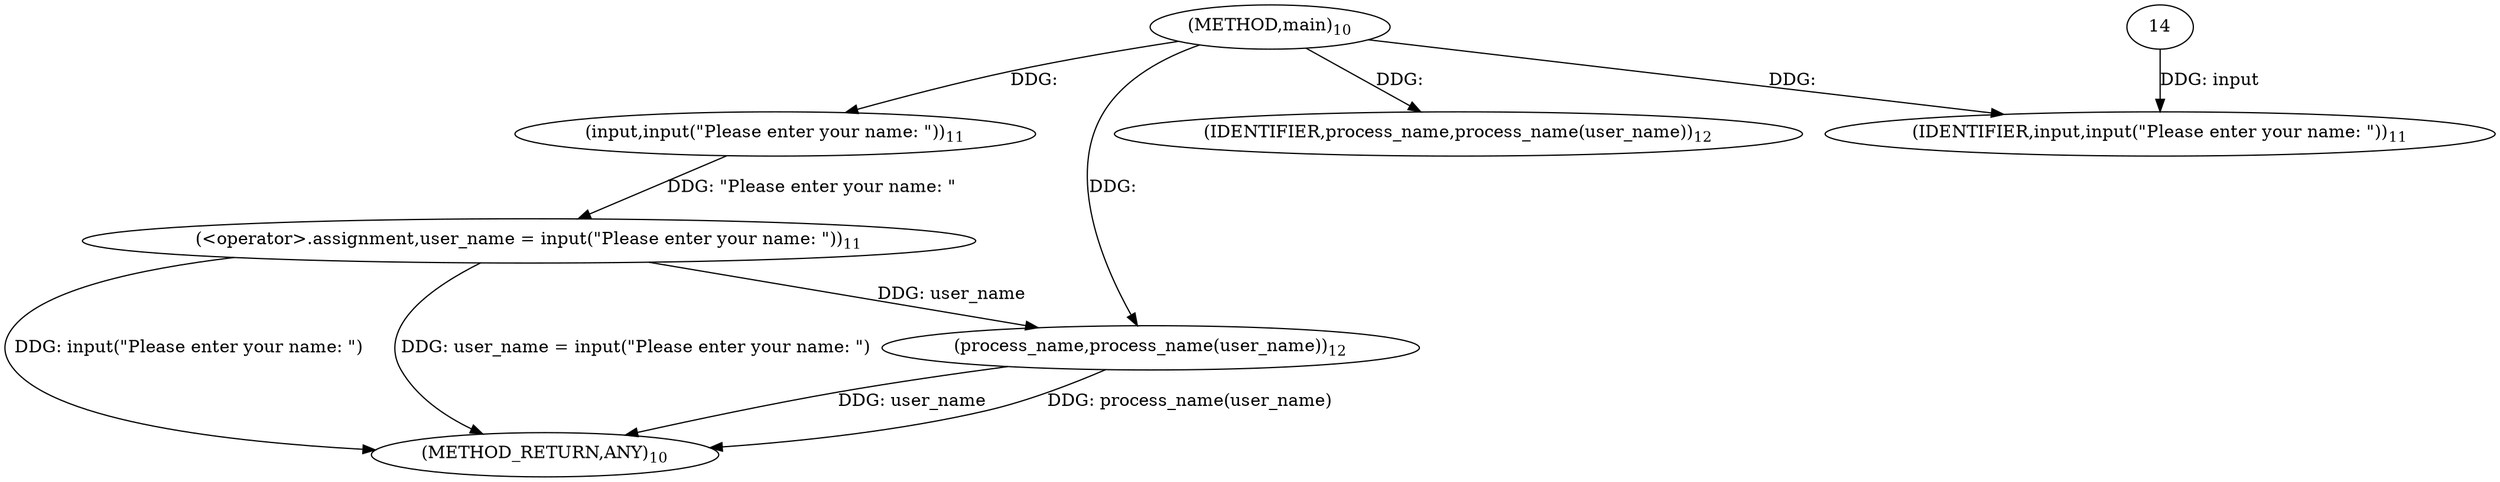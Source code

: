 digraph "main" {  
"56" [label = <(METHOD,main)<SUB>10</SUB>> ]
"59" [label = <(METHOD_RETURN,ANY)<SUB>10</SUB>> ]
"64" [label = <(&lt;operator&gt;.assignment,user_name = input(&quot;Please enter your name: &quot;))<SUB>11</SUB>> ]
"67" [label = <(process_name,process_name(user_name))<SUB>12</SUB>> ]
"66" [label = <(IDENTIFIER,process_name,process_name(user_name))<SUB>12</SUB>> ]
"61" [label = <(IDENTIFIER,input,input(&quot;Please enter your name: &quot;))<SUB>11</SUB>> ]
"62" [label = <(input,input(&quot;Please enter your name: &quot;))<SUB>11</SUB>> ]
  "64" -> "59"  [ label = "DDG: input(&quot;Please enter your name: &quot;)"] 
  "64" -> "59"  [ label = "DDG: user_name = input(&quot;Please enter your name: &quot;)"] 
  "67" -> "59"  [ label = "DDG: user_name"] 
  "67" -> "59"  [ label = "DDG: process_name(user_name)"] 
  "62" -> "64"  [ label = "DDG: &quot;Please enter your name: &quot;"] 
  "56" -> "66"  [ label = "DDG: "] 
  "64" -> "67"  [ label = "DDG: user_name"] 
  "56" -> "67"  [ label = "DDG: "] 
  "14" -> "61"  [ label = "DDG: input"] 
  "56" -> "61"  [ label = "DDG: "] 
  "56" -> "62"  [ label = "DDG: "] 
}
